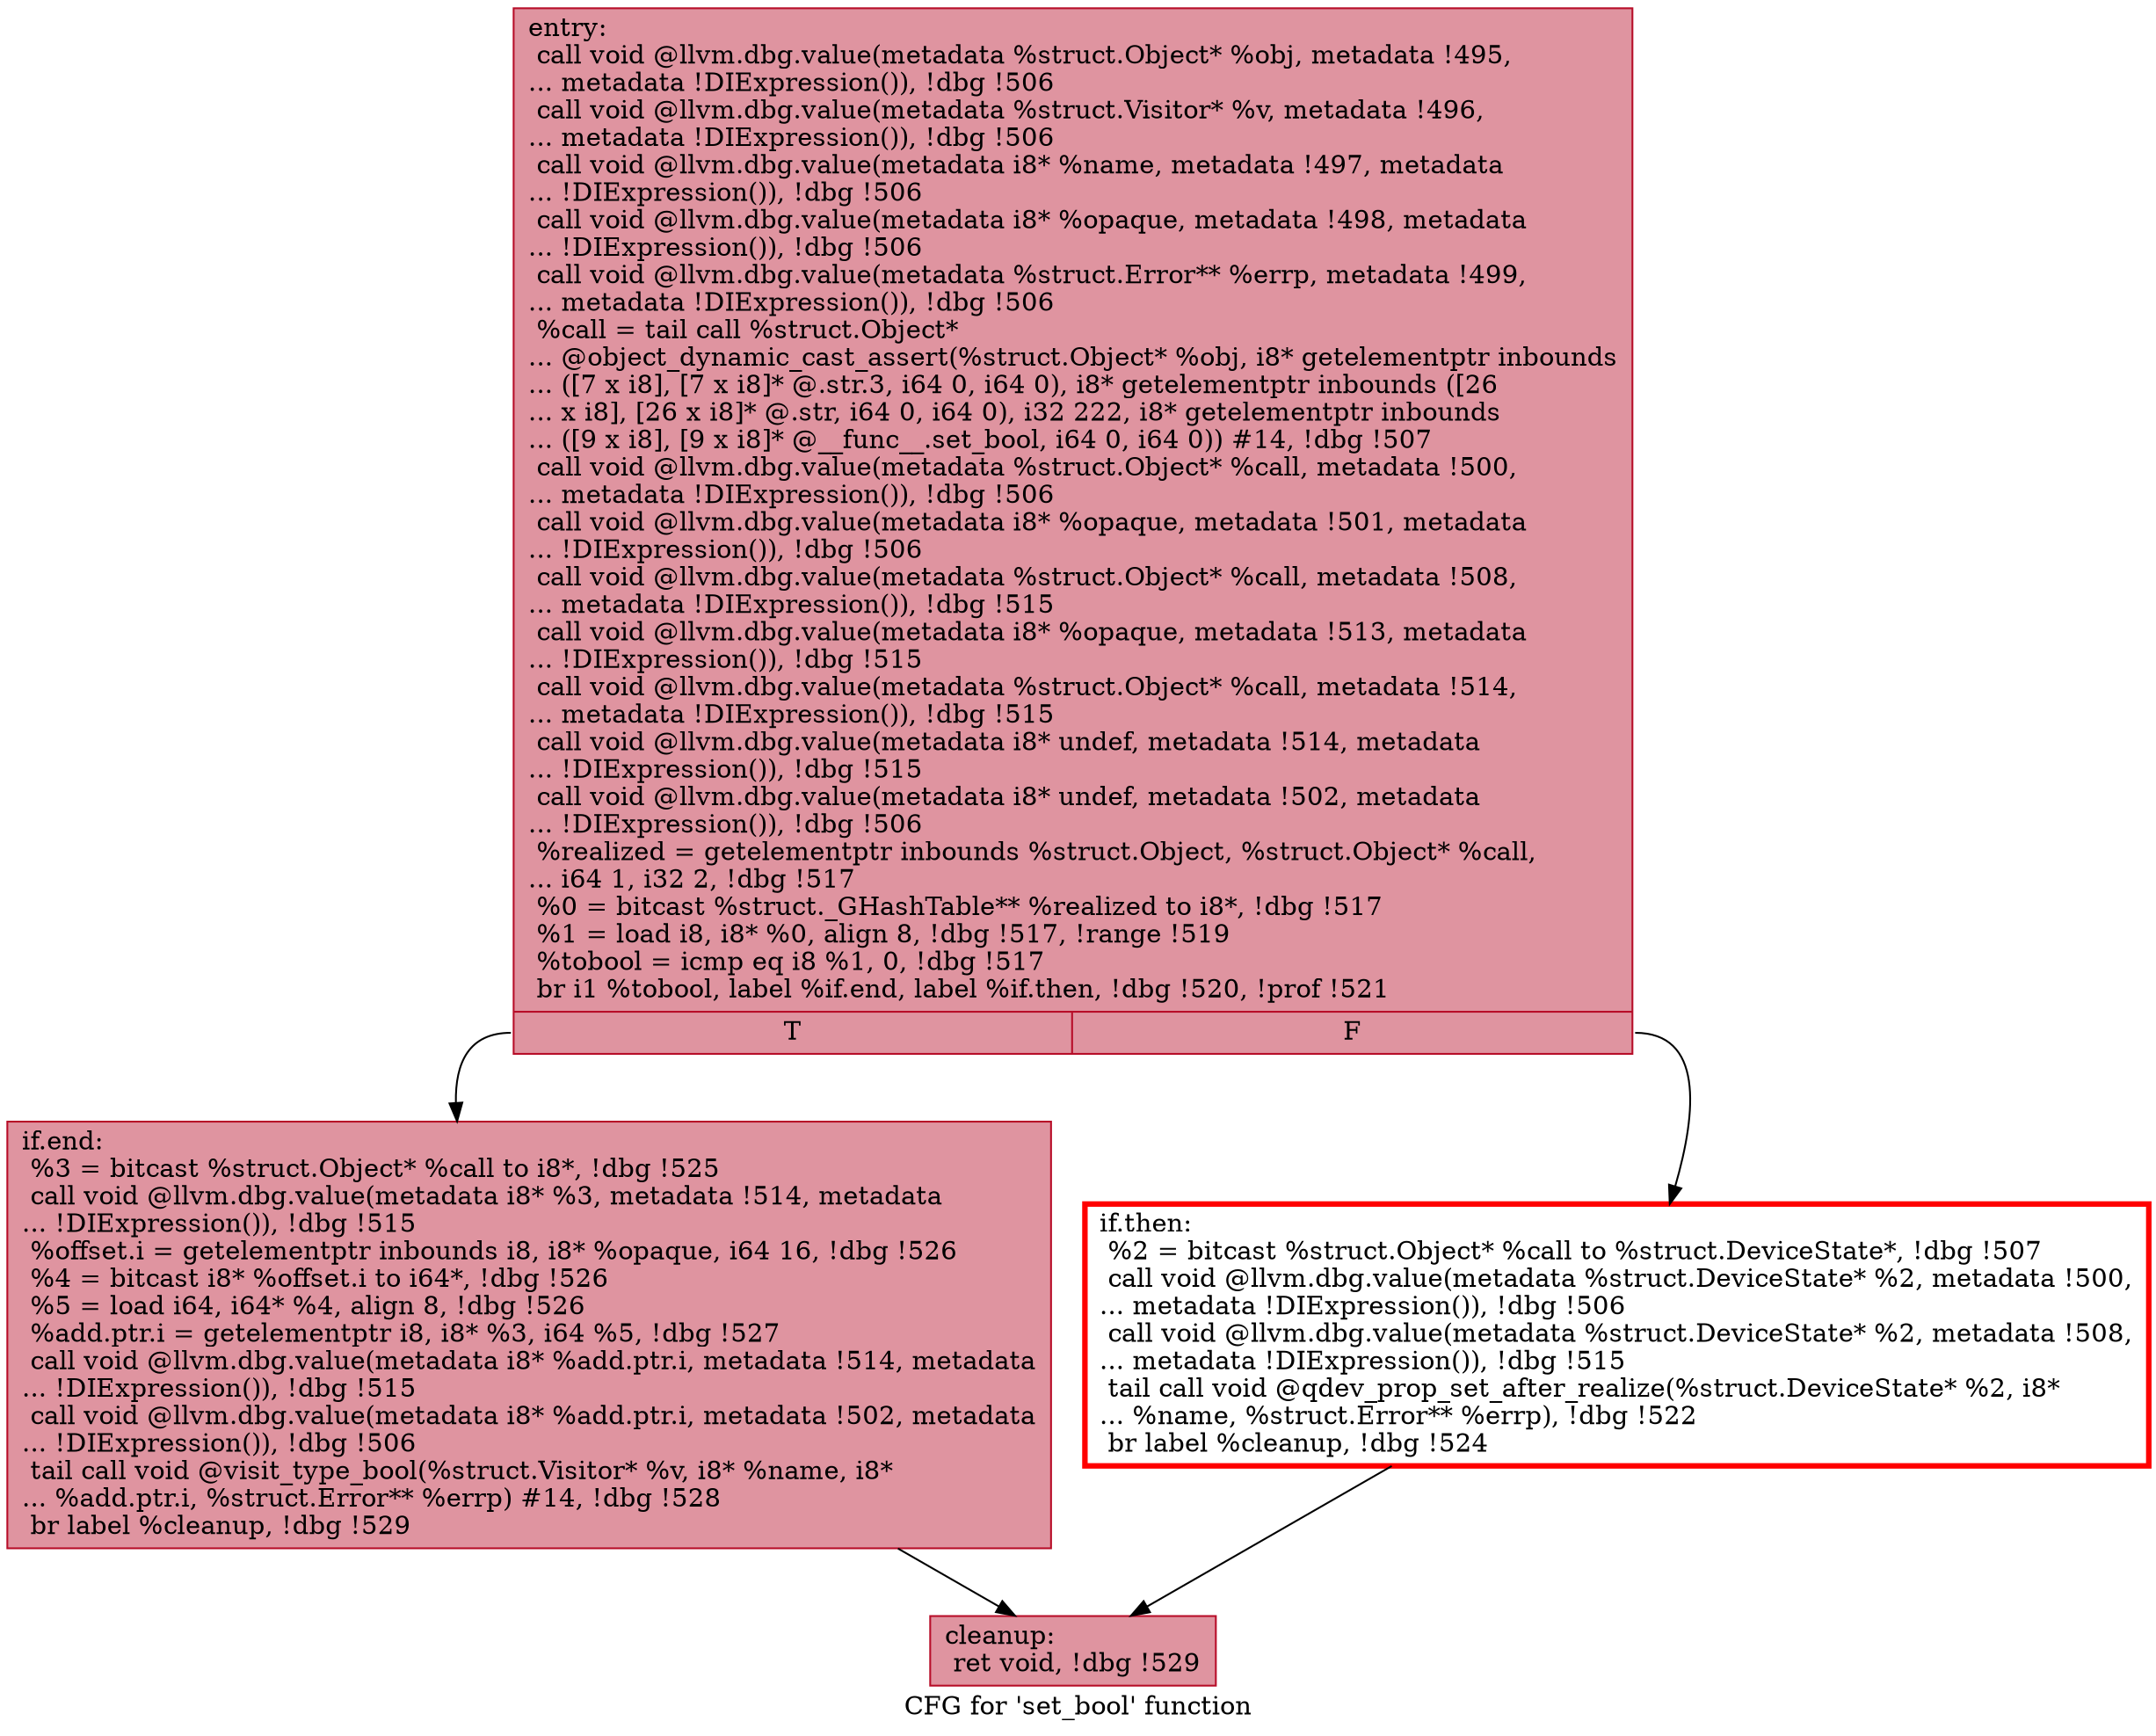 digraph "CFG for 'set_bool' function" {
	label="CFG for 'set_bool' function";

	Node0x55fb3569a720 [shape=record,color="#b70d28ff", style=filled, fillcolor="#b70d2870",label="{entry:\l  call void @llvm.dbg.value(metadata %struct.Object* %obj, metadata !495,\l... metadata !DIExpression()), !dbg !506\l  call void @llvm.dbg.value(metadata %struct.Visitor* %v, metadata !496,\l... metadata !DIExpression()), !dbg !506\l  call void @llvm.dbg.value(metadata i8* %name, metadata !497, metadata\l... !DIExpression()), !dbg !506\l  call void @llvm.dbg.value(metadata i8* %opaque, metadata !498, metadata\l... !DIExpression()), !dbg !506\l  call void @llvm.dbg.value(metadata %struct.Error** %errp, metadata !499,\l... metadata !DIExpression()), !dbg !506\l  %call = tail call %struct.Object*\l... @object_dynamic_cast_assert(%struct.Object* %obj, i8* getelementptr inbounds\l... ([7 x i8], [7 x i8]* @.str.3, i64 0, i64 0), i8* getelementptr inbounds ([26\l... x i8], [26 x i8]* @.str, i64 0, i64 0), i32 222, i8* getelementptr inbounds\l... ([9 x i8], [9 x i8]* @__func__.set_bool, i64 0, i64 0)) #14, !dbg !507\l  call void @llvm.dbg.value(metadata %struct.Object* %call, metadata !500,\l... metadata !DIExpression()), !dbg !506\l  call void @llvm.dbg.value(metadata i8* %opaque, metadata !501, metadata\l... !DIExpression()), !dbg !506\l  call void @llvm.dbg.value(metadata %struct.Object* %call, metadata !508,\l... metadata !DIExpression()), !dbg !515\l  call void @llvm.dbg.value(metadata i8* %opaque, metadata !513, metadata\l... !DIExpression()), !dbg !515\l  call void @llvm.dbg.value(metadata %struct.Object* %call, metadata !514,\l... metadata !DIExpression()), !dbg !515\l  call void @llvm.dbg.value(metadata i8* undef, metadata !514, metadata\l... !DIExpression()), !dbg !515\l  call void @llvm.dbg.value(metadata i8* undef, metadata !502, metadata\l... !DIExpression()), !dbg !506\l  %realized = getelementptr inbounds %struct.Object, %struct.Object* %call,\l... i64 1, i32 2, !dbg !517\l  %0 = bitcast %struct._GHashTable** %realized to i8*, !dbg !517\l  %1 = load i8, i8* %0, align 8, !dbg !517, !range !519\l  %tobool = icmp eq i8 %1, 0, !dbg !517\l  br i1 %tobool, label %if.end, label %if.then, !dbg !520, !prof !521\l|{<s0>T|<s1>F}}"];
	Node0x55fb3569a720:s0 -> Node0x55fb356a1b10;
	Node0x55fb3569a720:s1 -> Node0x55fb356a1aa0;
	Node0x55fb356a1aa0 [shape=record,penwidth=3.0, color="red",label="{if.then:                                          \l  %2 = bitcast %struct.Object* %call to %struct.DeviceState*, !dbg !507\l  call void @llvm.dbg.value(metadata %struct.DeviceState* %2, metadata !500,\l... metadata !DIExpression()), !dbg !506\l  call void @llvm.dbg.value(metadata %struct.DeviceState* %2, metadata !508,\l... metadata !DIExpression()), !dbg !515\l  tail call void @qdev_prop_set_after_realize(%struct.DeviceState* %2, i8*\l... %name, %struct.Error** %errp), !dbg !522\l  br label %cleanup, !dbg !524\l}"];
	Node0x55fb356a1aa0 -> Node0x55fb356a23e0;
	Node0x55fb356a1b10 [shape=record,color="#b70d28ff", style=filled, fillcolor="#b70d2870",label="{if.end:                                           \l  %3 = bitcast %struct.Object* %call to i8*, !dbg !525\l  call void @llvm.dbg.value(metadata i8* %3, metadata !514, metadata\l... !DIExpression()), !dbg !515\l  %offset.i = getelementptr inbounds i8, i8* %opaque, i64 16, !dbg !526\l  %4 = bitcast i8* %offset.i to i64*, !dbg !526\l  %5 = load i64, i64* %4, align 8, !dbg !526\l  %add.ptr.i = getelementptr i8, i8* %3, i64 %5, !dbg !527\l  call void @llvm.dbg.value(metadata i8* %add.ptr.i, metadata !514, metadata\l... !DIExpression()), !dbg !515\l  call void @llvm.dbg.value(metadata i8* %add.ptr.i, metadata !502, metadata\l... !DIExpression()), !dbg !506\l  tail call void @visit_type_bool(%struct.Visitor* %v, i8* %name, i8*\l... %add.ptr.i, %struct.Error** %errp) #14, !dbg !528\l  br label %cleanup, !dbg !529\l}"];
	Node0x55fb356a1b10 -> Node0x55fb356a23e0;
	Node0x55fb356a23e0 [shape=record,color="#b70d28ff", style=filled, fillcolor="#b70d2870",label="{cleanup:                                          \l  ret void, !dbg !529\l}"];
}
